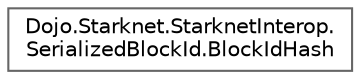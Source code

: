 digraph "Graphical Class Hierarchy"
{
 // LATEX_PDF_SIZE
  bgcolor="transparent";
  edge [fontname=Helvetica,fontsize=10,labelfontname=Helvetica,labelfontsize=10];
  node [fontname=Helvetica,fontsize=10,shape=box,height=0.2,width=0.4];
  rankdir="LR";
  Node0 [id="Node000000",label="Dojo.Starknet.StarknetInterop.\lSerializedBlockId.BlockIdHash",height=0.2,width=0.4,color="grey40", fillcolor="white", style="filled",URL="$struct_dojo_1_1_starknet_1_1_starknet_interop_1_1_serialized_block_id_1_1_block_id_hash.html",tooltip=" "];
}
